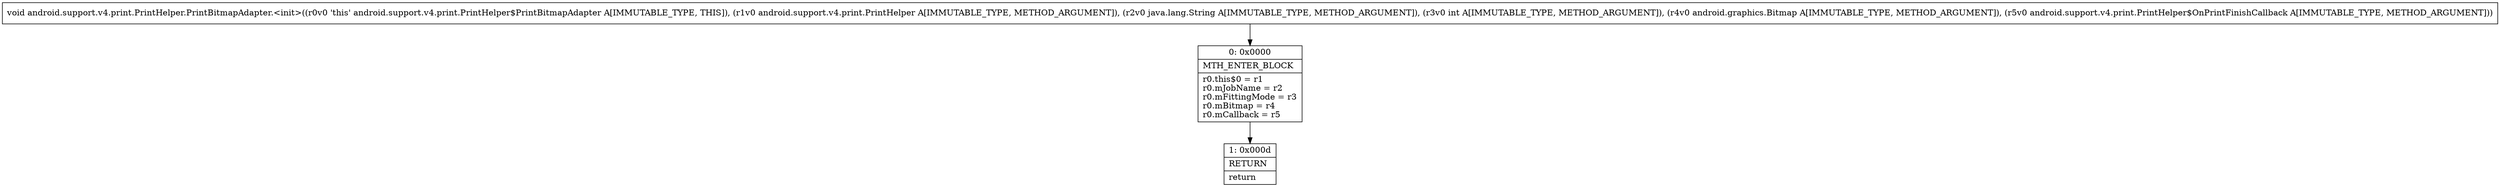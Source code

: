 digraph "CFG forandroid.support.v4.print.PrintHelper.PrintBitmapAdapter.\<init\>(Landroid\/support\/v4\/print\/PrintHelper;Ljava\/lang\/String;ILandroid\/graphics\/Bitmap;Landroid\/support\/v4\/print\/PrintHelper$OnPrintFinishCallback;)V" {
Node_0 [shape=record,label="{0\:\ 0x0000|MTH_ENTER_BLOCK\l|r0.this$0 = r1\lr0.mJobName = r2\lr0.mFittingMode = r3\lr0.mBitmap = r4\lr0.mCallback = r5\l}"];
Node_1 [shape=record,label="{1\:\ 0x000d|RETURN\l|return\l}"];
MethodNode[shape=record,label="{void android.support.v4.print.PrintHelper.PrintBitmapAdapter.\<init\>((r0v0 'this' android.support.v4.print.PrintHelper$PrintBitmapAdapter A[IMMUTABLE_TYPE, THIS]), (r1v0 android.support.v4.print.PrintHelper A[IMMUTABLE_TYPE, METHOD_ARGUMENT]), (r2v0 java.lang.String A[IMMUTABLE_TYPE, METHOD_ARGUMENT]), (r3v0 int A[IMMUTABLE_TYPE, METHOD_ARGUMENT]), (r4v0 android.graphics.Bitmap A[IMMUTABLE_TYPE, METHOD_ARGUMENT]), (r5v0 android.support.v4.print.PrintHelper$OnPrintFinishCallback A[IMMUTABLE_TYPE, METHOD_ARGUMENT])) }"];
MethodNode -> Node_0;
Node_0 -> Node_1;
}


